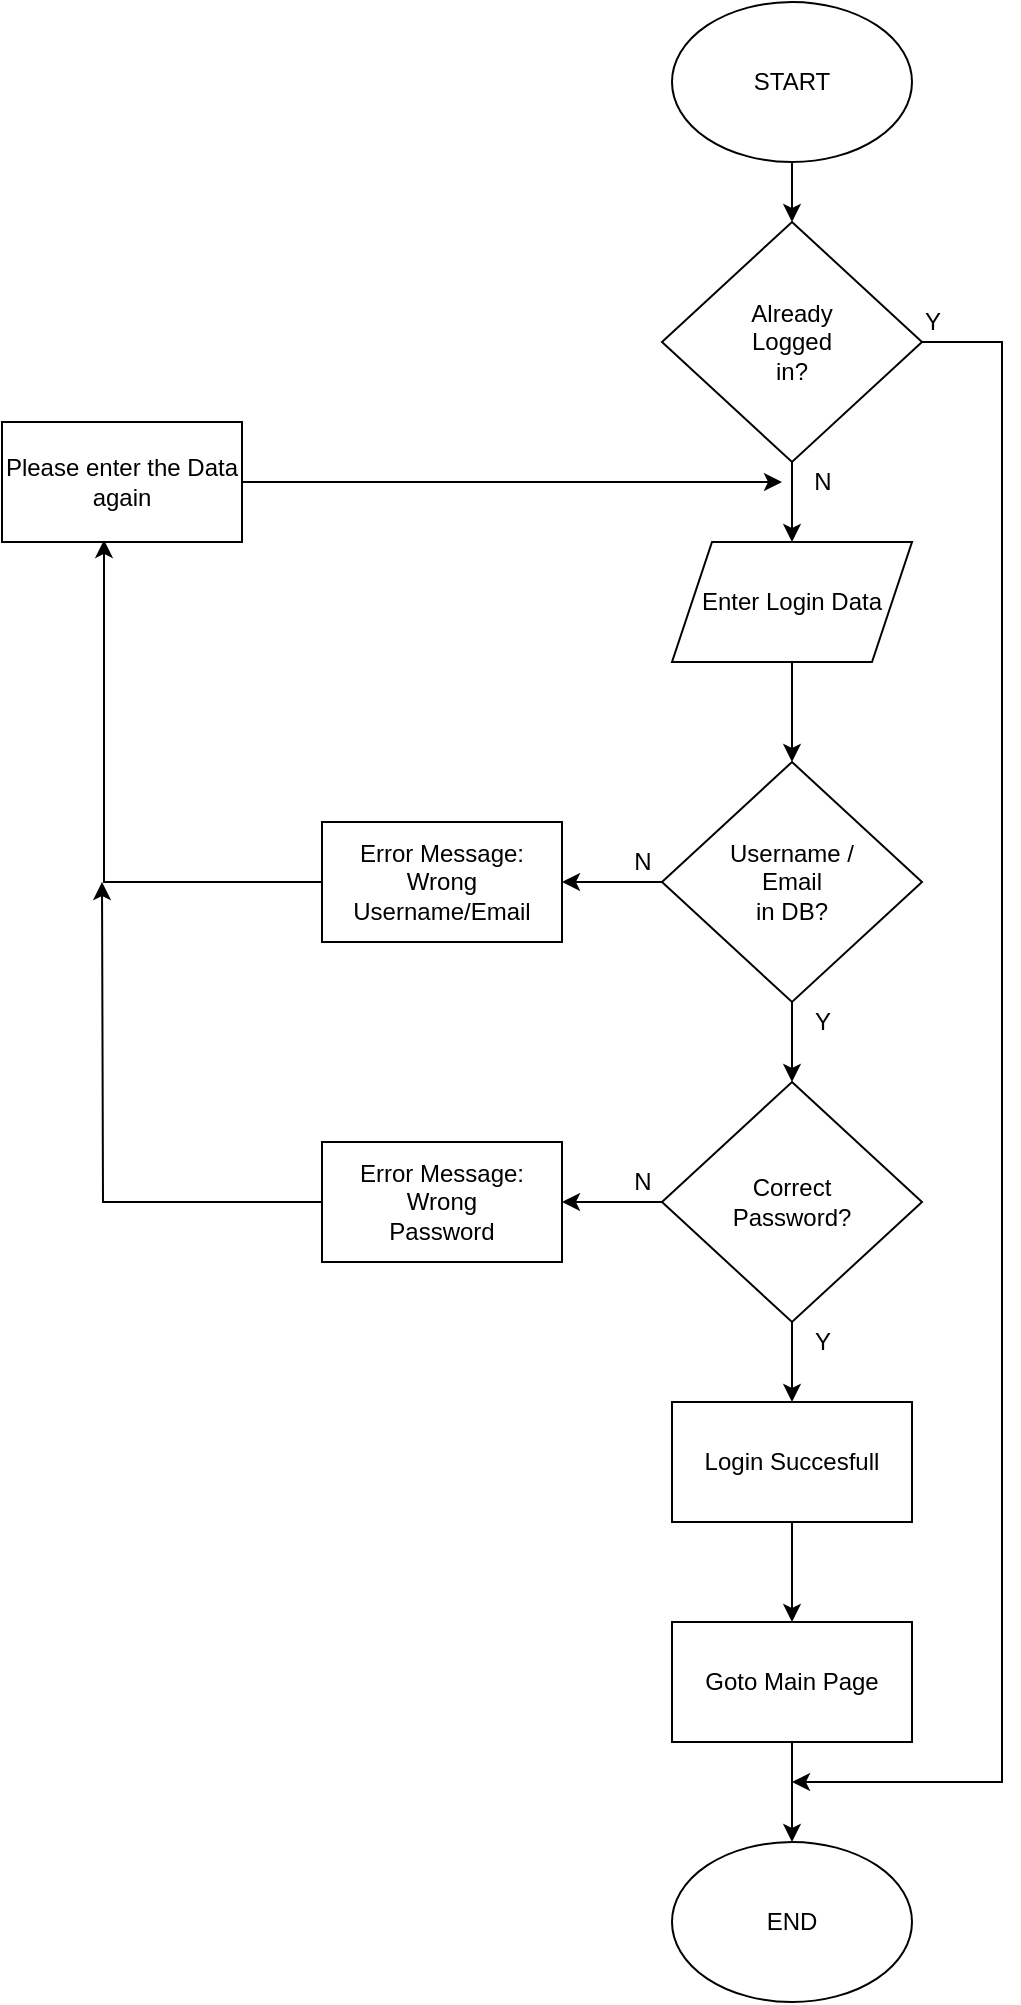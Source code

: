 <mxfile version="16.6.4" type="device"><diagram id="J6uHn_otazSp6T2sdGyT" name="Page-1"><mxGraphModel dx="981" dy="526" grid="1" gridSize="10" guides="1" tooltips="1" connect="1" arrows="1" fold="1" page="1" pageScale="1" pageWidth="827" pageHeight="1169" math="0" shadow="0"><root><mxCell id="0"/><mxCell id="1" parent="0"/><mxCell id="0rqnuV18Kd-y7aHxhO81-16" style="edgeStyle=orthogonalEdgeStyle;rounded=0;orthogonalLoop=1;jettySize=auto;html=1;exitX=0.5;exitY=1;exitDx=0;exitDy=0;entryX=0.5;entryY=0;entryDx=0;entryDy=0;" edge="1" parent="1" source="0rqnuV18Kd-y7aHxhO81-1" target="0rqnuV18Kd-y7aHxhO81-7"><mxGeometry relative="1" as="geometry"/></mxCell><mxCell id="0rqnuV18Kd-y7aHxhO81-1" value="START" style="ellipse;whiteSpace=wrap;html=1;" vertex="1" parent="1"><mxGeometry x="485" y="20" width="120" height="80" as="geometry"/></mxCell><mxCell id="0rqnuV18Kd-y7aHxhO81-2" value="END" style="ellipse;whiteSpace=wrap;html=1;" vertex="1" parent="1"><mxGeometry x="485" y="940" width="120" height="80" as="geometry"/></mxCell><mxCell id="0rqnuV18Kd-y7aHxhO81-18" style="edgeStyle=orthogonalEdgeStyle;rounded=0;orthogonalLoop=1;jettySize=auto;html=1;exitX=0.5;exitY=1;exitDx=0;exitDy=0;entryX=0.5;entryY=0;entryDx=0;entryDy=0;" edge="1" parent="1" source="0rqnuV18Kd-y7aHxhO81-5" target="0rqnuV18Kd-y7aHxhO81-6"><mxGeometry relative="1" as="geometry"/></mxCell><mxCell id="0rqnuV18Kd-y7aHxhO81-5" value="Enter Login Data" style="shape=parallelogram;perimeter=parallelogramPerimeter;whiteSpace=wrap;html=1;fixedSize=1;" vertex="1" parent="1"><mxGeometry x="485" y="290" width="120" height="60" as="geometry"/></mxCell><mxCell id="0rqnuV18Kd-y7aHxhO81-19" style="edgeStyle=orthogonalEdgeStyle;rounded=0;orthogonalLoop=1;jettySize=auto;html=1;exitX=0.5;exitY=1;exitDx=0;exitDy=0;entryX=0.5;entryY=0;entryDx=0;entryDy=0;" edge="1" parent="1" source="0rqnuV18Kd-y7aHxhO81-6" target="0rqnuV18Kd-y7aHxhO81-10"><mxGeometry relative="1" as="geometry"/></mxCell><mxCell id="0rqnuV18Kd-y7aHxhO81-20" style="edgeStyle=orthogonalEdgeStyle;rounded=0;orthogonalLoop=1;jettySize=auto;html=1;exitX=0;exitY=0.5;exitDx=0;exitDy=0;entryX=1;entryY=0.5;entryDx=0;entryDy=0;" edge="1" parent="1" source="0rqnuV18Kd-y7aHxhO81-6" target="0rqnuV18Kd-y7aHxhO81-11"><mxGeometry relative="1" as="geometry"/></mxCell><mxCell id="0rqnuV18Kd-y7aHxhO81-6" value="Username /&lt;br&gt;Email&lt;br&gt;in DB?" style="rhombus;whiteSpace=wrap;html=1;" vertex="1" parent="1"><mxGeometry x="480" y="400" width="130" height="120" as="geometry"/></mxCell><mxCell id="0rqnuV18Kd-y7aHxhO81-17" style="edgeStyle=orthogonalEdgeStyle;rounded=0;orthogonalLoop=1;jettySize=auto;html=1;exitX=0.5;exitY=1;exitDx=0;exitDy=0;entryX=0.5;entryY=0;entryDx=0;entryDy=0;" edge="1" parent="1" source="0rqnuV18Kd-y7aHxhO81-7" target="0rqnuV18Kd-y7aHxhO81-5"><mxGeometry relative="1" as="geometry"/></mxCell><mxCell id="0rqnuV18Kd-y7aHxhO81-28" style="edgeStyle=orthogonalEdgeStyle;rounded=0;orthogonalLoop=1;jettySize=auto;html=1;exitX=1;exitY=0.5;exitDx=0;exitDy=0;" edge="1" parent="1" source="0rqnuV18Kd-y7aHxhO81-7"><mxGeometry relative="1" as="geometry"><mxPoint x="545" y="910" as="targetPoint"/><Array as="points"><mxPoint x="650" y="190"/><mxPoint x="650" y="910"/></Array></mxGeometry></mxCell><mxCell id="0rqnuV18Kd-y7aHxhO81-7" value="&lt;div&gt;Already&lt;/div&gt;&lt;div&gt;Logged&lt;/div&gt;&lt;div&gt;in?&lt;/div&gt;" style="rhombus;whiteSpace=wrap;html=1;" vertex="1" parent="1"><mxGeometry x="480" y="130" width="130" height="120" as="geometry"/></mxCell><mxCell id="0rqnuV18Kd-y7aHxhO81-21" value="" style="edgeStyle=orthogonalEdgeStyle;rounded=0;orthogonalLoop=1;jettySize=auto;html=1;" edge="1" parent="1" source="0rqnuV18Kd-y7aHxhO81-10" target="0rqnuV18Kd-y7aHxhO81-12"><mxGeometry relative="1" as="geometry"/></mxCell><mxCell id="0rqnuV18Kd-y7aHxhO81-25" style="edgeStyle=orthogonalEdgeStyle;rounded=0;orthogonalLoop=1;jettySize=auto;html=1;exitX=0.5;exitY=1;exitDx=0;exitDy=0;entryX=0.5;entryY=0;entryDx=0;entryDy=0;" edge="1" parent="1" source="0rqnuV18Kd-y7aHxhO81-10" target="0rqnuV18Kd-y7aHxhO81-23"><mxGeometry relative="1" as="geometry"/></mxCell><mxCell id="0rqnuV18Kd-y7aHxhO81-10" value="Correct&lt;br&gt;Password?" style="rhombus;whiteSpace=wrap;html=1;" vertex="1" parent="1"><mxGeometry x="480" y="560" width="130" height="120" as="geometry"/></mxCell><mxCell id="0rqnuV18Kd-y7aHxhO81-14" style="edgeStyle=orthogonalEdgeStyle;rounded=0;orthogonalLoop=1;jettySize=auto;html=1;exitX=0;exitY=0.5;exitDx=0;exitDy=0;entryX=0.425;entryY=0.983;entryDx=0;entryDy=0;entryPerimeter=0;" edge="1" parent="1" source="0rqnuV18Kd-y7aHxhO81-11" target="0rqnuV18Kd-y7aHxhO81-13"><mxGeometry relative="1" as="geometry"/></mxCell><mxCell id="0rqnuV18Kd-y7aHxhO81-11" value="Error Message:&lt;br&gt;Wrong Username/Email" style="rounded=0;whiteSpace=wrap;html=1;" vertex="1" parent="1"><mxGeometry x="310" y="430" width="120" height="60" as="geometry"/></mxCell><mxCell id="0rqnuV18Kd-y7aHxhO81-15" style="edgeStyle=orthogonalEdgeStyle;rounded=0;orthogonalLoop=1;jettySize=auto;html=1;exitX=0;exitY=0.5;exitDx=0;exitDy=0;" edge="1" parent="1" source="0rqnuV18Kd-y7aHxhO81-12"><mxGeometry relative="1" as="geometry"><mxPoint x="200" y="460" as="targetPoint"/></mxGeometry></mxCell><mxCell id="0rqnuV18Kd-y7aHxhO81-12" value="Error Message:&lt;br&gt;Wrong&lt;br&gt;Password" style="rounded=0;whiteSpace=wrap;html=1;" vertex="1" parent="1"><mxGeometry x="310" y="590" width="120" height="60" as="geometry"/></mxCell><mxCell id="0rqnuV18Kd-y7aHxhO81-22" style="edgeStyle=orthogonalEdgeStyle;rounded=0;orthogonalLoop=1;jettySize=auto;html=1;exitX=1;exitY=0.5;exitDx=0;exitDy=0;" edge="1" parent="1" source="0rqnuV18Kd-y7aHxhO81-13"><mxGeometry relative="1" as="geometry"><mxPoint x="540" y="260" as="targetPoint"/></mxGeometry></mxCell><mxCell id="0rqnuV18Kd-y7aHxhO81-13" value="Please enter the Data again" style="rounded=0;whiteSpace=wrap;html=1;" vertex="1" parent="1"><mxGeometry x="150" y="230" width="120" height="60" as="geometry"/></mxCell><mxCell id="0rqnuV18Kd-y7aHxhO81-26" style="edgeStyle=orthogonalEdgeStyle;rounded=0;orthogonalLoop=1;jettySize=auto;html=1;exitX=0.5;exitY=1;exitDx=0;exitDy=0;entryX=0.5;entryY=0;entryDx=0;entryDy=0;" edge="1" parent="1" source="0rqnuV18Kd-y7aHxhO81-23" target="0rqnuV18Kd-y7aHxhO81-24"><mxGeometry relative="1" as="geometry"/></mxCell><mxCell id="0rqnuV18Kd-y7aHxhO81-23" value="Login Succesfull" style="rounded=0;whiteSpace=wrap;html=1;" vertex="1" parent="1"><mxGeometry x="485" y="720" width="120" height="60" as="geometry"/></mxCell><mxCell id="0rqnuV18Kd-y7aHxhO81-27" style="edgeStyle=orthogonalEdgeStyle;rounded=0;orthogonalLoop=1;jettySize=auto;html=1;exitX=0.5;exitY=1;exitDx=0;exitDy=0;entryX=0.5;entryY=0;entryDx=0;entryDy=0;" edge="1" parent="1" source="0rqnuV18Kd-y7aHxhO81-24" target="0rqnuV18Kd-y7aHxhO81-2"><mxGeometry relative="1" as="geometry"/></mxCell><mxCell id="0rqnuV18Kd-y7aHxhO81-24" value="Goto Main Page" style="rounded=0;whiteSpace=wrap;html=1;" vertex="1" parent="1"><mxGeometry x="485" y="830" width="120" height="60" as="geometry"/></mxCell><mxCell id="0rqnuV18Kd-y7aHxhO81-29" value="Y" style="text;html=1;align=center;verticalAlign=middle;resizable=0;points=[];autosize=1;strokeColor=none;fillColor=none;" vertex="1" parent="1"><mxGeometry x="605" y="170" width="20" height="20" as="geometry"/></mxCell><mxCell id="0rqnuV18Kd-y7aHxhO81-30" value="Y" style="text;html=1;align=center;verticalAlign=middle;resizable=0;points=[];autosize=1;strokeColor=none;fillColor=none;" vertex="1" parent="1"><mxGeometry x="550" y="520" width="20" height="20" as="geometry"/></mxCell><mxCell id="0rqnuV18Kd-y7aHxhO81-31" value="Y" style="text;html=1;align=center;verticalAlign=middle;resizable=0;points=[];autosize=1;strokeColor=none;fillColor=none;" vertex="1" parent="1"><mxGeometry x="550" y="680" width="20" height="20" as="geometry"/></mxCell><mxCell id="0rqnuV18Kd-y7aHxhO81-32" value="N" style="text;html=1;align=center;verticalAlign=middle;resizable=0;points=[];autosize=1;strokeColor=none;fillColor=none;" vertex="1" parent="1"><mxGeometry x="550" y="250" width="20" height="20" as="geometry"/></mxCell><mxCell id="0rqnuV18Kd-y7aHxhO81-33" value="N" style="text;html=1;align=center;verticalAlign=middle;resizable=0;points=[];autosize=1;strokeColor=none;fillColor=none;" vertex="1" parent="1"><mxGeometry x="460" y="440" width="20" height="20" as="geometry"/></mxCell><mxCell id="0rqnuV18Kd-y7aHxhO81-34" value="N" style="text;html=1;align=center;verticalAlign=middle;resizable=0;points=[];autosize=1;strokeColor=none;fillColor=none;" vertex="1" parent="1"><mxGeometry x="460" y="600" width="20" height="20" as="geometry"/></mxCell></root></mxGraphModel></diagram></mxfile>
